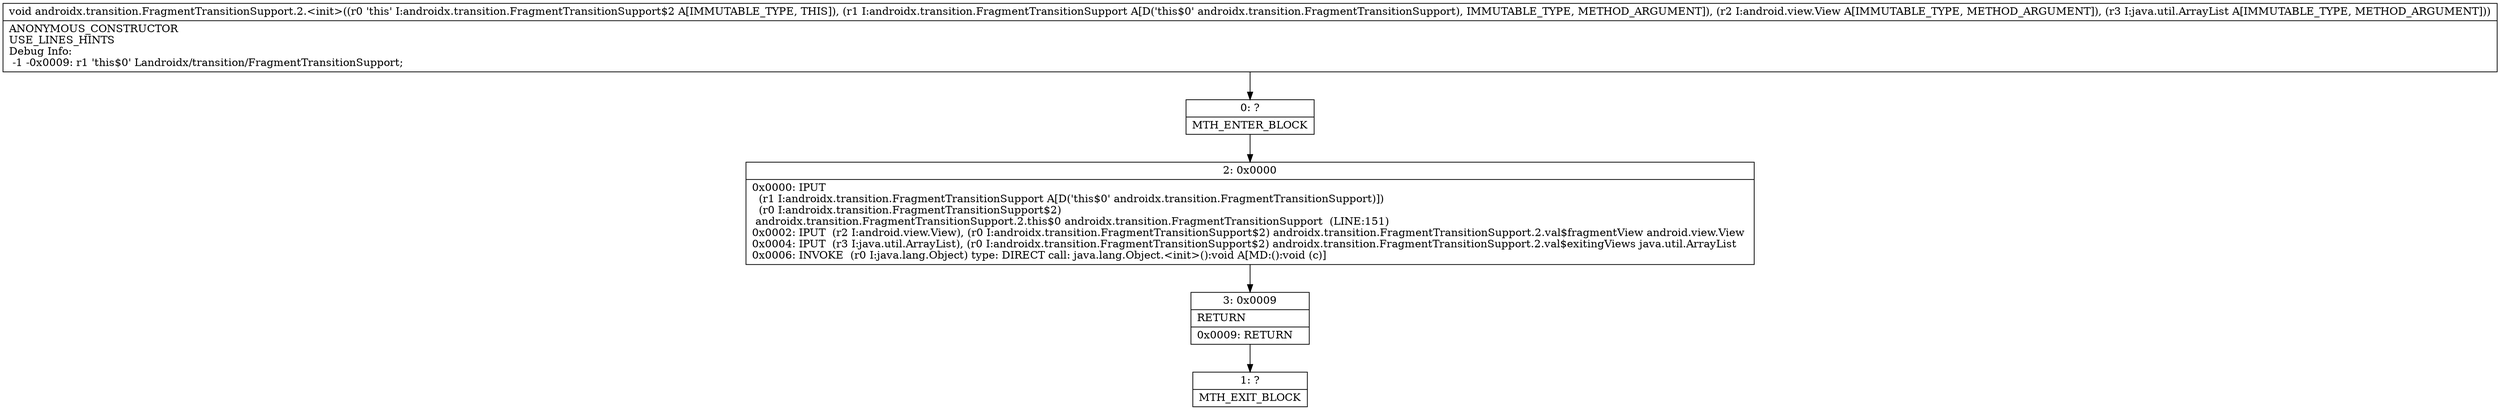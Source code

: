 digraph "CFG forandroidx.transition.FragmentTransitionSupport.2.\<init\>(Landroidx\/transition\/FragmentTransitionSupport;Landroid\/view\/View;Ljava\/util\/ArrayList;)V" {
Node_0 [shape=record,label="{0\:\ ?|MTH_ENTER_BLOCK\l}"];
Node_2 [shape=record,label="{2\:\ 0x0000|0x0000: IPUT  \l  (r1 I:androidx.transition.FragmentTransitionSupport A[D('this$0' androidx.transition.FragmentTransitionSupport)])\l  (r0 I:androidx.transition.FragmentTransitionSupport$2)\l androidx.transition.FragmentTransitionSupport.2.this$0 androidx.transition.FragmentTransitionSupport  (LINE:151)\l0x0002: IPUT  (r2 I:android.view.View), (r0 I:androidx.transition.FragmentTransitionSupport$2) androidx.transition.FragmentTransitionSupport.2.val$fragmentView android.view.View \l0x0004: IPUT  (r3 I:java.util.ArrayList), (r0 I:androidx.transition.FragmentTransitionSupport$2) androidx.transition.FragmentTransitionSupport.2.val$exitingViews java.util.ArrayList \l0x0006: INVOKE  (r0 I:java.lang.Object) type: DIRECT call: java.lang.Object.\<init\>():void A[MD:():void (c)]\l}"];
Node_3 [shape=record,label="{3\:\ 0x0009|RETURN\l|0x0009: RETURN   \l}"];
Node_1 [shape=record,label="{1\:\ ?|MTH_EXIT_BLOCK\l}"];
MethodNode[shape=record,label="{void androidx.transition.FragmentTransitionSupport.2.\<init\>((r0 'this' I:androidx.transition.FragmentTransitionSupport$2 A[IMMUTABLE_TYPE, THIS]), (r1 I:androidx.transition.FragmentTransitionSupport A[D('this$0' androidx.transition.FragmentTransitionSupport), IMMUTABLE_TYPE, METHOD_ARGUMENT]), (r2 I:android.view.View A[IMMUTABLE_TYPE, METHOD_ARGUMENT]), (r3 I:java.util.ArrayList A[IMMUTABLE_TYPE, METHOD_ARGUMENT]))  | ANONYMOUS_CONSTRUCTOR\lUSE_LINES_HINTS\lDebug Info:\l  \-1 \-0x0009: r1 'this$0' Landroidx\/transition\/FragmentTransitionSupport;\l}"];
MethodNode -> Node_0;Node_0 -> Node_2;
Node_2 -> Node_3;
Node_3 -> Node_1;
}

